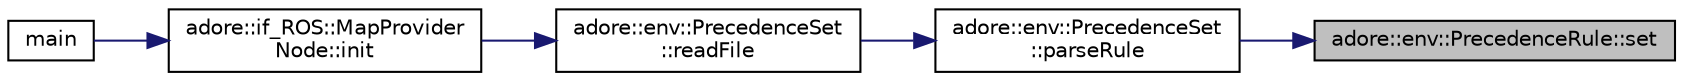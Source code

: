 digraph "adore::env::PrecedenceRule::set"
{
 // LATEX_PDF_SIZE
  edge [fontname="Helvetica",fontsize="10",labelfontname="Helvetica",labelfontsize="10"];
  node [fontname="Helvetica",fontsize="10",shape=record];
  rankdir="RL";
  Node1 [label="adore::env::PrecedenceRule::set",height=0.2,width=0.4,color="black", fillcolor="grey75", style="filled", fontcolor="black",tooltip="reads PrecedenceRule's two PriorityRoutes from the input string exemplary valid string \"0...."];
  Node1 -> Node2 [dir="back",color="midnightblue",fontsize="10",style="solid",fontname="Helvetica"];
  Node2 [label="adore::env::PrecedenceSet\l::parseRule",height=0.2,width=0.4,color="black", fillcolor="white", style="filled",URL="$classadore_1_1env_1_1PrecedenceSet.html#af4cedb571783adb978ab72b1a171a3e4",tooltip="creates a precedence rule from string and adds it to container."];
  Node2 -> Node3 [dir="back",color="midnightblue",fontsize="10",style="solid",fontname="Helvetica"];
  Node3 [label="adore::env::PrecedenceSet\l::readFile",height=0.2,width=0.4,color="black", fillcolor="white", style="filled",URL="$classadore_1_1env_1_1PrecedenceSet.html#aeb44ced0b7e509d4334c2e8c7b22d898",tooltip="reads a set of precedence rules from a file"];
  Node3 -> Node4 [dir="back",color="midnightblue",fontsize="10",style="solid",fontname="Helvetica"];
  Node4 [label="adore::if_ROS::MapProvider\lNode::init",height=0.2,width=0.4,color="black", fillcolor="white", style="filled",URL="$classadore_1_1if__ROS_1_1MapProviderNode.html#a2dd3f906b4d4fe4ac67e415a6812d525",tooltip=" "];
  Node4 -> Node5 [dir="back",color="midnightblue",fontsize="10",style="solid",fontname="Helvetica"];
  Node5 [label="main",height=0.2,width=0.4,color="black", fillcolor="white", style="filled",URL="$adore__mapprovider__node_8cpp.html#a3c04138a5bfe5d72780bb7e82a18e627",tooltip=" "];
}
